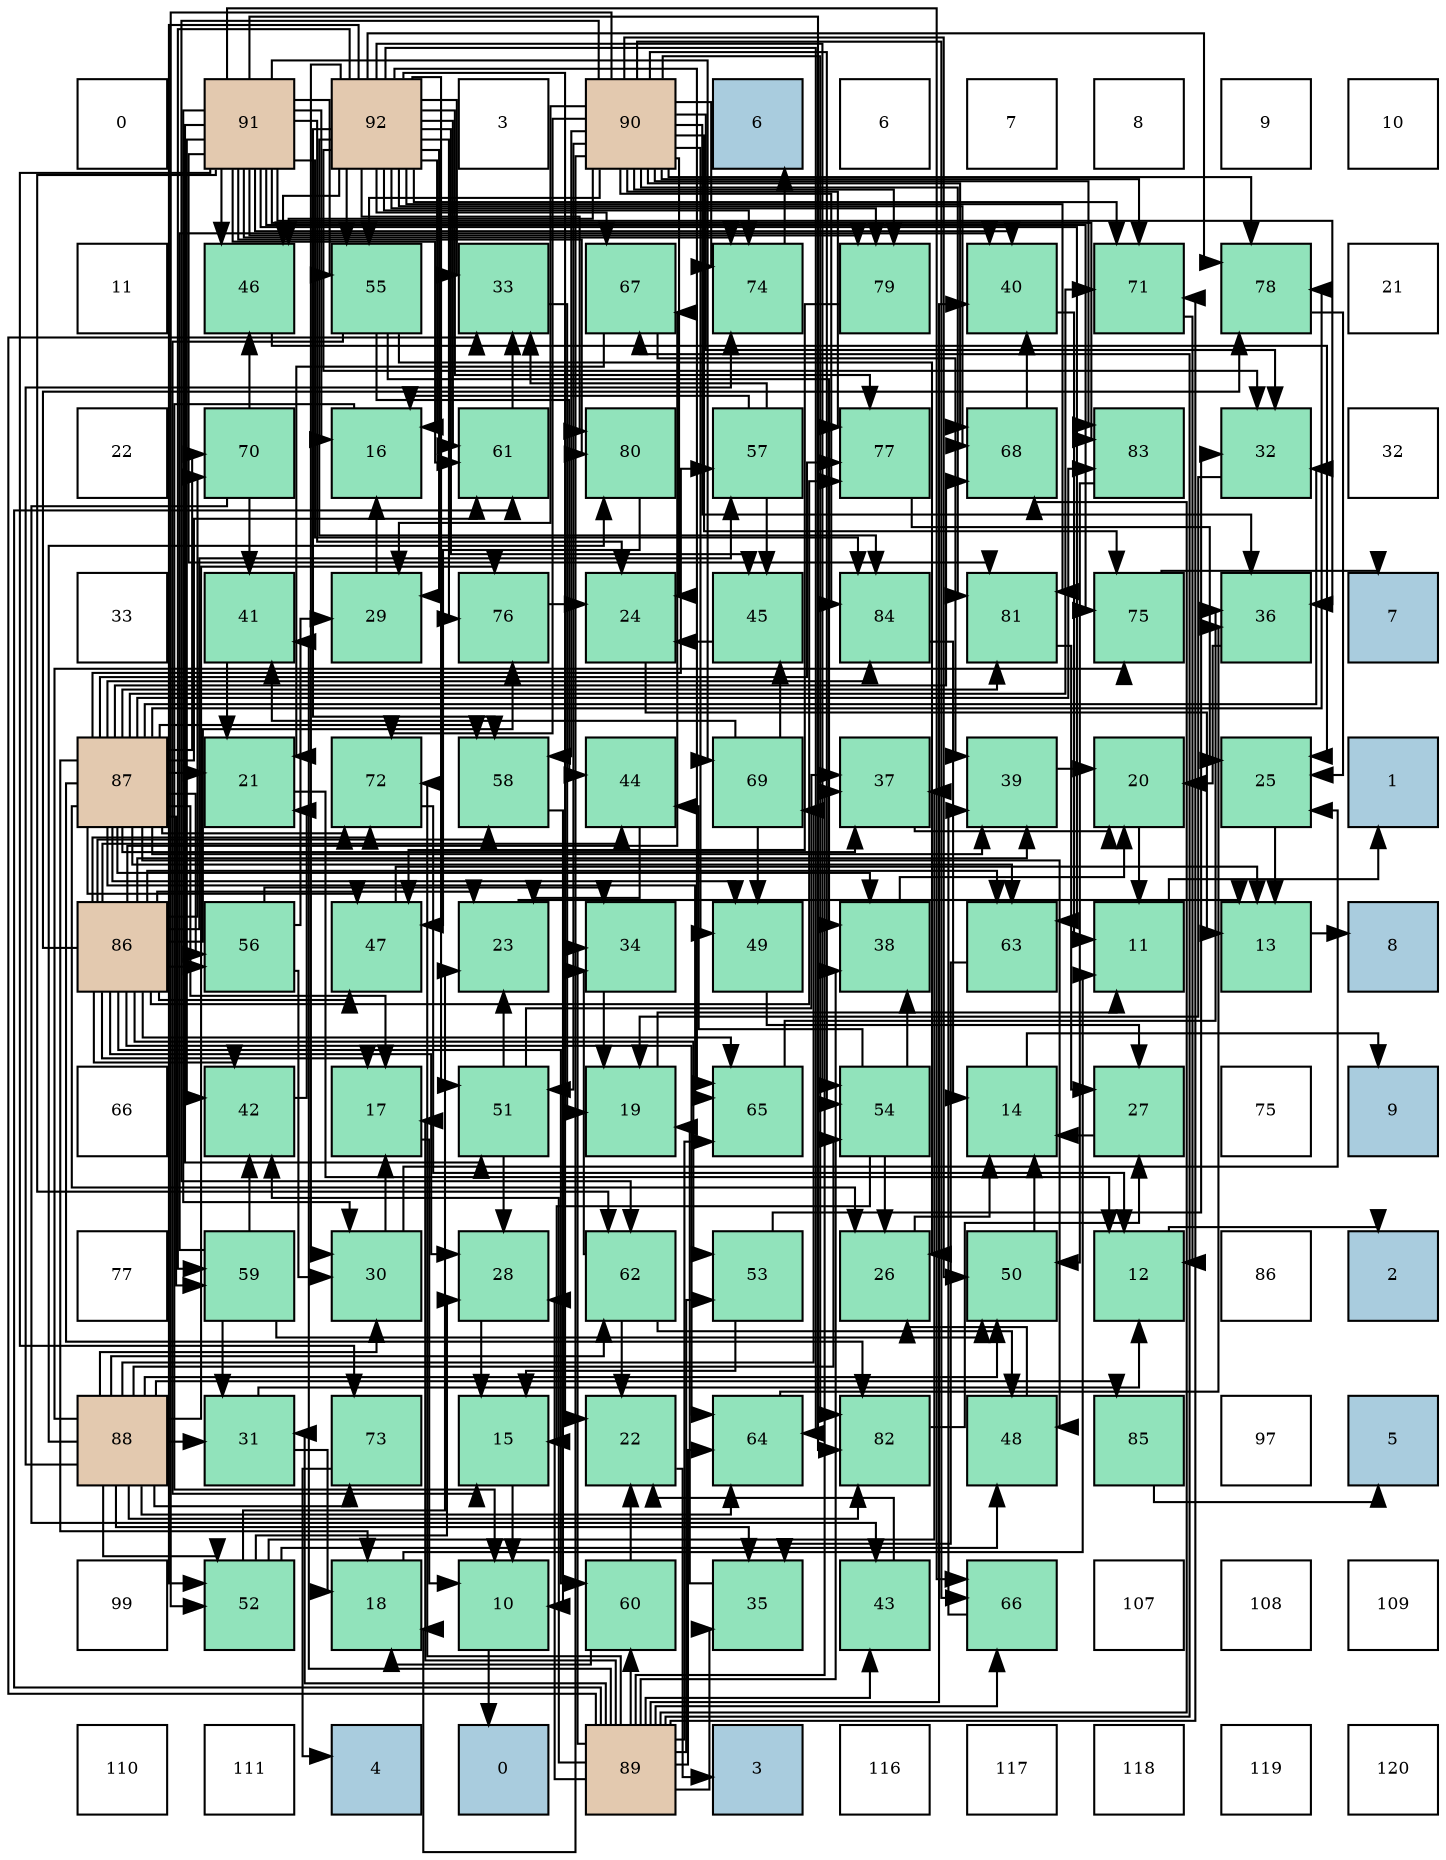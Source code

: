 digraph layout{
 rankdir=TB;
 splines=ortho;
 node [style=filled shape=square fixedsize=true width=0.6];
0[label="0", fontsize=8, fillcolor="#ffffff"];
1[label="91", fontsize=8, fillcolor="#e3c9af"];
2[label="92", fontsize=8, fillcolor="#e3c9af"];
3[label="3", fontsize=8, fillcolor="#ffffff"];
4[label="90", fontsize=8, fillcolor="#e3c9af"];
5[label="6", fontsize=8, fillcolor="#a9ccde"];
6[label="6", fontsize=8, fillcolor="#ffffff"];
7[label="7", fontsize=8, fillcolor="#ffffff"];
8[label="8", fontsize=8, fillcolor="#ffffff"];
9[label="9", fontsize=8, fillcolor="#ffffff"];
10[label="10", fontsize=8, fillcolor="#ffffff"];
11[label="11", fontsize=8, fillcolor="#ffffff"];
12[label="46", fontsize=8, fillcolor="#91e3bb"];
13[label="55", fontsize=8, fillcolor="#91e3bb"];
14[label="33", fontsize=8, fillcolor="#91e3bb"];
15[label="67", fontsize=8, fillcolor="#91e3bb"];
16[label="74", fontsize=8, fillcolor="#91e3bb"];
17[label="79", fontsize=8, fillcolor="#91e3bb"];
18[label="40", fontsize=8, fillcolor="#91e3bb"];
19[label="71", fontsize=8, fillcolor="#91e3bb"];
20[label="78", fontsize=8, fillcolor="#91e3bb"];
21[label="21", fontsize=8, fillcolor="#ffffff"];
22[label="22", fontsize=8, fillcolor="#ffffff"];
23[label="70", fontsize=8, fillcolor="#91e3bb"];
24[label="16", fontsize=8, fillcolor="#91e3bb"];
25[label="61", fontsize=8, fillcolor="#91e3bb"];
26[label="80", fontsize=8, fillcolor="#91e3bb"];
27[label="57", fontsize=8, fillcolor="#91e3bb"];
28[label="77", fontsize=8, fillcolor="#91e3bb"];
29[label="68", fontsize=8, fillcolor="#91e3bb"];
30[label="83", fontsize=8, fillcolor="#91e3bb"];
31[label="32", fontsize=8, fillcolor="#91e3bb"];
32[label="32", fontsize=8, fillcolor="#ffffff"];
33[label="33", fontsize=8, fillcolor="#ffffff"];
34[label="41", fontsize=8, fillcolor="#91e3bb"];
35[label="29", fontsize=8, fillcolor="#91e3bb"];
36[label="76", fontsize=8, fillcolor="#91e3bb"];
37[label="24", fontsize=8, fillcolor="#91e3bb"];
38[label="45", fontsize=8, fillcolor="#91e3bb"];
39[label="84", fontsize=8, fillcolor="#91e3bb"];
40[label="81", fontsize=8, fillcolor="#91e3bb"];
41[label="75", fontsize=8, fillcolor="#91e3bb"];
42[label="36", fontsize=8, fillcolor="#91e3bb"];
43[label="7", fontsize=8, fillcolor="#a9ccde"];
44[label="87", fontsize=8, fillcolor="#e3c9af"];
45[label="21", fontsize=8, fillcolor="#91e3bb"];
46[label="72", fontsize=8, fillcolor="#91e3bb"];
47[label="58", fontsize=8, fillcolor="#91e3bb"];
48[label="44", fontsize=8, fillcolor="#91e3bb"];
49[label="69", fontsize=8, fillcolor="#91e3bb"];
50[label="37", fontsize=8, fillcolor="#91e3bb"];
51[label="39", fontsize=8, fillcolor="#91e3bb"];
52[label="20", fontsize=8, fillcolor="#91e3bb"];
53[label="25", fontsize=8, fillcolor="#91e3bb"];
54[label="1", fontsize=8, fillcolor="#a9ccde"];
55[label="86", fontsize=8, fillcolor="#e3c9af"];
56[label="56", fontsize=8, fillcolor="#91e3bb"];
57[label="47", fontsize=8, fillcolor="#91e3bb"];
58[label="23", fontsize=8, fillcolor="#91e3bb"];
59[label="34", fontsize=8, fillcolor="#91e3bb"];
60[label="49", fontsize=8, fillcolor="#91e3bb"];
61[label="38", fontsize=8, fillcolor="#91e3bb"];
62[label="63", fontsize=8, fillcolor="#91e3bb"];
63[label="11", fontsize=8, fillcolor="#91e3bb"];
64[label="13", fontsize=8, fillcolor="#91e3bb"];
65[label="8", fontsize=8, fillcolor="#a9ccde"];
66[label="66", fontsize=8, fillcolor="#ffffff"];
67[label="42", fontsize=8, fillcolor="#91e3bb"];
68[label="17", fontsize=8, fillcolor="#91e3bb"];
69[label="51", fontsize=8, fillcolor="#91e3bb"];
70[label="19", fontsize=8, fillcolor="#91e3bb"];
71[label="65", fontsize=8, fillcolor="#91e3bb"];
72[label="54", fontsize=8, fillcolor="#91e3bb"];
73[label="14", fontsize=8, fillcolor="#91e3bb"];
74[label="27", fontsize=8, fillcolor="#91e3bb"];
75[label="75", fontsize=8, fillcolor="#ffffff"];
76[label="9", fontsize=8, fillcolor="#a9ccde"];
77[label="77", fontsize=8, fillcolor="#ffffff"];
78[label="59", fontsize=8, fillcolor="#91e3bb"];
79[label="30", fontsize=8, fillcolor="#91e3bb"];
80[label="28", fontsize=8, fillcolor="#91e3bb"];
81[label="62", fontsize=8, fillcolor="#91e3bb"];
82[label="53", fontsize=8, fillcolor="#91e3bb"];
83[label="26", fontsize=8, fillcolor="#91e3bb"];
84[label="50", fontsize=8, fillcolor="#91e3bb"];
85[label="12", fontsize=8, fillcolor="#91e3bb"];
86[label="86", fontsize=8, fillcolor="#ffffff"];
87[label="2", fontsize=8, fillcolor="#a9ccde"];
88[label="88", fontsize=8, fillcolor="#e3c9af"];
89[label="31", fontsize=8, fillcolor="#91e3bb"];
90[label="73", fontsize=8, fillcolor="#91e3bb"];
91[label="15", fontsize=8, fillcolor="#91e3bb"];
92[label="22", fontsize=8, fillcolor="#91e3bb"];
93[label="64", fontsize=8, fillcolor="#91e3bb"];
94[label="82", fontsize=8, fillcolor="#91e3bb"];
95[label="48", fontsize=8, fillcolor="#91e3bb"];
96[label="85", fontsize=8, fillcolor="#91e3bb"];
97[label="97", fontsize=8, fillcolor="#ffffff"];
98[label="5", fontsize=8, fillcolor="#a9ccde"];
99[label="99", fontsize=8, fillcolor="#ffffff"];
100[label="52", fontsize=8, fillcolor="#91e3bb"];
101[label="18", fontsize=8, fillcolor="#91e3bb"];
102[label="10", fontsize=8, fillcolor="#91e3bb"];
103[label="60", fontsize=8, fillcolor="#91e3bb"];
104[label="35", fontsize=8, fillcolor="#91e3bb"];
105[label="43", fontsize=8, fillcolor="#91e3bb"];
106[label="66", fontsize=8, fillcolor="#91e3bb"];
107[label="107", fontsize=8, fillcolor="#ffffff"];
108[label="108", fontsize=8, fillcolor="#ffffff"];
109[label="109", fontsize=8, fillcolor="#ffffff"];
110[label="110", fontsize=8, fillcolor="#ffffff"];
111[label="111", fontsize=8, fillcolor="#ffffff"];
112[label="4", fontsize=8, fillcolor="#a9ccde"];
113[label="0", fontsize=8, fillcolor="#a9ccde"];
114[label="89", fontsize=8, fillcolor="#e3c9af"];
115[label="3", fontsize=8, fillcolor="#a9ccde"];
116[label="116", fontsize=8, fillcolor="#ffffff"];
117[label="117", fontsize=8, fillcolor="#ffffff"];
118[label="118", fontsize=8, fillcolor="#ffffff"];
119[label="119", fontsize=8, fillcolor="#ffffff"];
120[label="120", fontsize=8, fillcolor="#ffffff"];
edge [constraint=false, style=vis];102 -> 113;
63 -> 54;
85 -> 87;
64 -> 65;
73 -> 76;
91 -> 102;
24 -> 102;
68 -> 102;
101 -> 63;
70 -> 63;
52 -> 63;
45 -> 85;
92 -> 115;
58 -> 64;
37 -> 64;
53 -> 64;
83 -> 73;
74 -> 73;
80 -> 91;
35 -> 24;
79 -> 68;
79 -> 53;
89 -> 85;
89 -> 101;
31 -> 70;
14 -> 70;
59 -> 70;
104 -> 70;
42 -> 52;
50 -> 52;
61 -> 52;
51 -> 52;
18 -> 63;
34 -> 45;
67 -> 45;
105 -> 92;
48 -> 58;
38 -> 37;
12 -> 53;
57 -> 64;
95 -> 83;
60 -> 74;
84 -> 73;
69 -> 58;
69 -> 80;
69 -> 50;
100 -> 58;
100 -> 80;
100 -> 50;
100 -> 95;
82 -> 91;
82 -> 31;
72 -> 91;
72 -> 83;
72 -> 61;
72 -> 48;
13 -> 91;
13 -> 83;
13 -> 61;
13 -> 48;
56 -> 35;
56 -> 79;
56 -> 59;
27 -> 24;
27 -> 14;
27 -> 38;
47 -> 102;
78 -> 89;
78 -> 18;
78 -> 67;
78 -> 84;
103 -> 101;
103 -> 92;
25 -> 14;
81 -> 92;
81 -> 59;
81 -> 95;
62 -> 104;
93 -> 42;
71 -> 42;
106 -> 51;
15 -> 45;
15 -> 51;
29 -> 18;
49 -> 34;
49 -> 38;
49 -> 60;
23 -> 34;
23 -> 105;
23 -> 12;
19 -> 85;
46 -> 85;
90 -> 112;
16 -> 5;
41 -> 43;
36 -> 37;
28 -> 53;
20 -> 53;
17 -> 57;
26 -> 57;
40 -> 74;
94 -> 74;
30 -> 84;
39 -> 73;
96 -> 98;
55 -> 68;
55 -> 58;
55 -> 80;
55 -> 51;
55 -> 67;
55 -> 48;
55 -> 57;
55 -> 82;
55 -> 56;
55 -> 27;
55 -> 47;
55 -> 103;
55 -> 62;
55 -> 93;
55 -> 71;
55 -> 15;
55 -> 23;
55 -> 46;
55 -> 36;
55 -> 28;
55 -> 20;
44 -> 68;
44 -> 101;
44 -> 45;
44 -> 83;
44 -> 31;
44 -> 50;
44 -> 61;
44 -> 51;
44 -> 57;
44 -> 95;
44 -> 60;
44 -> 56;
44 -> 27;
44 -> 47;
44 -> 78;
44 -> 25;
44 -> 62;
44 -> 71;
44 -> 29;
44 -> 23;
44 -> 19;
44 -> 46;
44 -> 28;
44 -> 20;
44 -> 40;
44 -> 94;
44 -> 30;
44 -> 39;
88 -> 79;
88 -> 89;
88 -> 104;
88 -> 84;
88 -> 100;
88 -> 72;
88 -> 81;
88 -> 93;
88 -> 49;
88 -> 90;
88 -> 16;
88 -> 41;
88 -> 36;
88 -> 26;
88 -> 94;
88 -> 96;
114 -> 68;
114 -> 80;
114 -> 89;
114 -> 14;
114 -> 59;
114 -> 104;
114 -> 50;
114 -> 61;
114 -> 18;
114 -> 34;
114 -> 67;
114 -> 105;
114 -> 82;
114 -> 103;
114 -> 25;
114 -> 93;
114 -> 71;
114 -> 106;
114 -> 15;
114 -> 29;
114 -> 19;
114 -> 46;
4 -> 101;
4 -> 37;
4 -> 35;
4 -> 31;
4 -> 42;
4 -> 12;
4 -> 60;
4 -> 84;
4 -> 69;
4 -> 100;
4 -> 72;
4 -> 13;
4 -> 47;
4 -> 81;
4 -> 106;
4 -> 29;
4 -> 19;
4 -> 46;
4 -> 16;
4 -> 41;
4 -> 28;
4 -> 20;
4 -> 17;
4 -> 40;
4 -> 94;
4 -> 30;
4 -> 39;
1 -> 24;
1 -> 37;
1 -> 79;
1 -> 42;
1 -> 18;
1 -> 67;
1 -> 12;
1 -> 69;
1 -> 13;
1 -> 25;
1 -> 81;
1 -> 62;
1 -> 106;
1 -> 49;
1 -> 90;
1 -> 16;
1 -> 41;
1 -> 17;
1 -> 26;
1 -> 40;
1 -> 94;
1 -> 30;
1 -> 39;
2 -> 24;
2 -> 92;
2 -> 35;
2 -> 79;
2 -> 31;
2 -> 14;
2 -> 38;
2 -> 12;
2 -> 69;
2 -> 100;
2 -> 72;
2 -> 13;
2 -> 47;
2 -> 78;
2 -> 25;
2 -> 93;
2 -> 71;
2 -> 15;
2 -> 29;
2 -> 19;
2 -> 16;
2 -> 36;
2 -> 28;
2 -> 20;
2 -> 17;
2 -> 26;
2 -> 40;
2 -> 39;
edge [constraint=true, style=invis];
0 -> 11 -> 22 -> 33 -> 44 -> 55 -> 66 -> 77 -> 88 -> 99 -> 110;
1 -> 12 -> 23 -> 34 -> 45 -> 56 -> 67 -> 78 -> 89 -> 100 -> 111;
2 -> 13 -> 24 -> 35 -> 46 -> 57 -> 68 -> 79 -> 90 -> 101 -> 112;
3 -> 14 -> 25 -> 36 -> 47 -> 58 -> 69 -> 80 -> 91 -> 102 -> 113;
4 -> 15 -> 26 -> 37 -> 48 -> 59 -> 70 -> 81 -> 92 -> 103 -> 114;
5 -> 16 -> 27 -> 38 -> 49 -> 60 -> 71 -> 82 -> 93 -> 104 -> 115;
6 -> 17 -> 28 -> 39 -> 50 -> 61 -> 72 -> 83 -> 94 -> 105 -> 116;
7 -> 18 -> 29 -> 40 -> 51 -> 62 -> 73 -> 84 -> 95 -> 106 -> 117;
8 -> 19 -> 30 -> 41 -> 52 -> 63 -> 74 -> 85 -> 96 -> 107 -> 118;
9 -> 20 -> 31 -> 42 -> 53 -> 64 -> 75 -> 86 -> 97 -> 108 -> 119;
10 -> 21 -> 32 -> 43 -> 54 -> 65 -> 76 -> 87 -> 98 -> 109 -> 120;
rank = same {0 -> 1 -> 2 -> 3 -> 4 -> 5 -> 6 -> 7 -> 8 -> 9 -> 10};
rank = same {11 -> 12 -> 13 -> 14 -> 15 -> 16 -> 17 -> 18 -> 19 -> 20 -> 21};
rank = same {22 -> 23 -> 24 -> 25 -> 26 -> 27 -> 28 -> 29 -> 30 -> 31 -> 32};
rank = same {33 -> 34 -> 35 -> 36 -> 37 -> 38 -> 39 -> 40 -> 41 -> 42 -> 43};
rank = same {44 -> 45 -> 46 -> 47 -> 48 -> 49 -> 50 -> 51 -> 52 -> 53 -> 54};
rank = same {55 -> 56 -> 57 -> 58 -> 59 -> 60 -> 61 -> 62 -> 63 -> 64 -> 65};
rank = same {66 -> 67 -> 68 -> 69 -> 70 -> 71 -> 72 -> 73 -> 74 -> 75 -> 76};
rank = same {77 -> 78 -> 79 -> 80 -> 81 -> 82 -> 83 -> 84 -> 85 -> 86 -> 87};
rank = same {88 -> 89 -> 90 -> 91 -> 92 -> 93 -> 94 -> 95 -> 96 -> 97 -> 98};
rank = same {99 -> 100 -> 101 -> 102 -> 103 -> 104 -> 105 -> 106 -> 107 -> 108 -> 109};
rank = same {110 -> 111 -> 112 -> 113 -> 114 -> 115 -> 116 -> 117 -> 118 -> 119 -> 120};
}